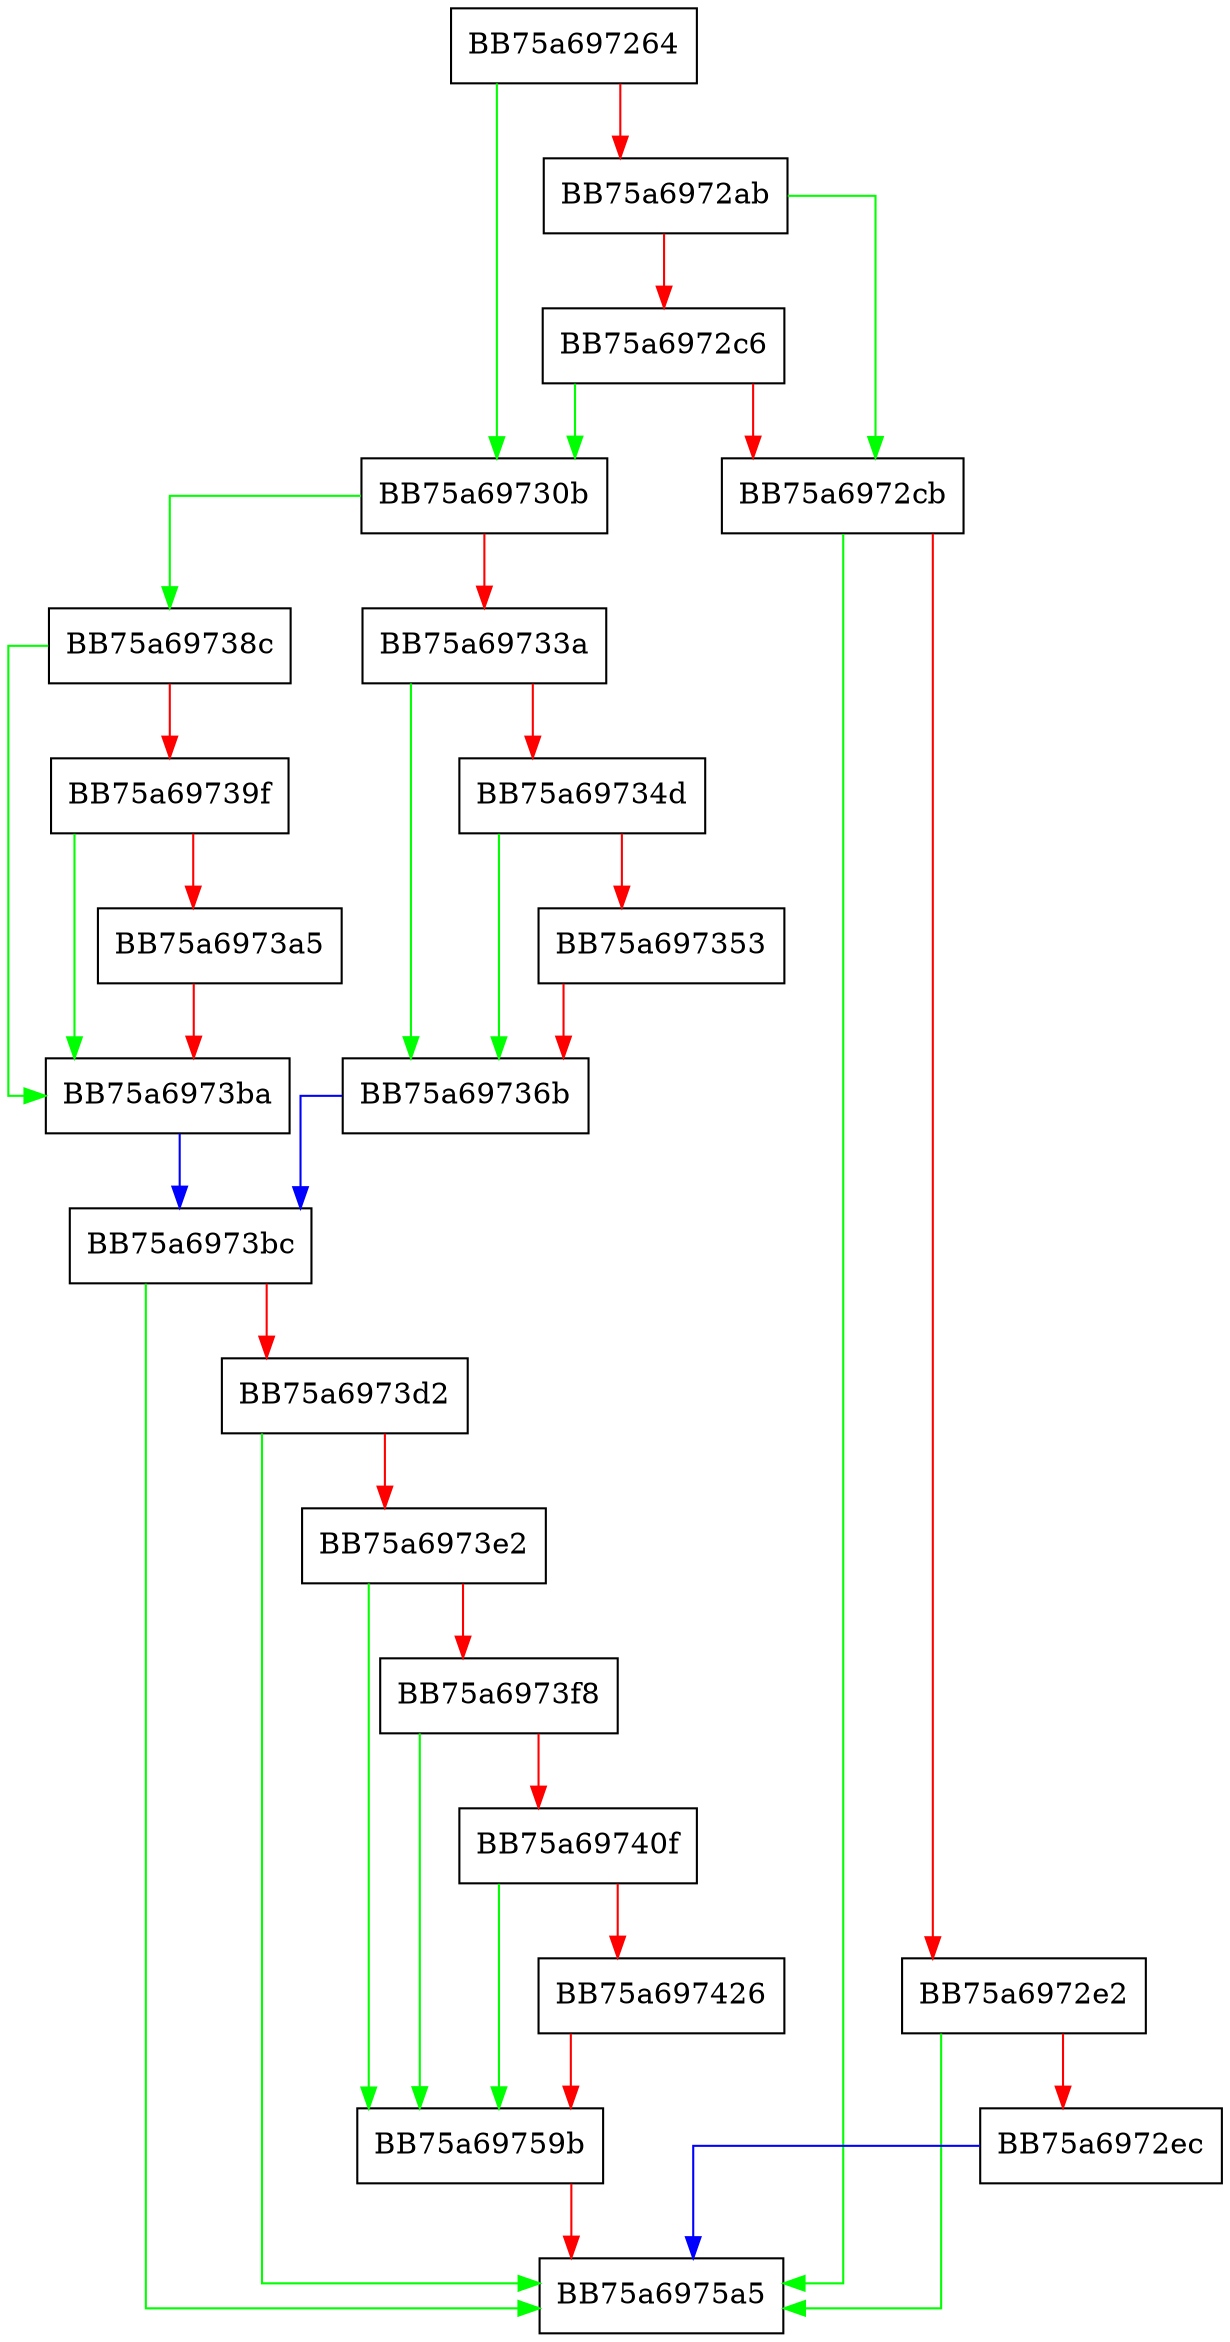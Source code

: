 digraph HandleTrustedInstallerMoacAdd {
  node [shape="box"];
  graph [splines=ortho];
  BB75a697264 -> BB75a69730b [color="green"];
  BB75a697264 -> BB75a6972ab [color="red"];
  BB75a6972ab -> BB75a6972cb [color="green"];
  BB75a6972ab -> BB75a6972c6 [color="red"];
  BB75a6972c6 -> BB75a69730b [color="green"];
  BB75a6972c6 -> BB75a6972cb [color="red"];
  BB75a6972cb -> BB75a6975a5 [color="green"];
  BB75a6972cb -> BB75a6972e2 [color="red"];
  BB75a6972e2 -> BB75a6975a5 [color="green"];
  BB75a6972e2 -> BB75a6972ec [color="red"];
  BB75a6972ec -> BB75a6975a5 [color="blue"];
  BB75a69730b -> BB75a69738c [color="green"];
  BB75a69730b -> BB75a69733a [color="red"];
  BB75a69733a -> BB75a69736b [color="green"];
  BB75a69733a -> BB75a69734d [color="red"];
  BB75a69734d -> BB75a69736b [color="green"];
  BB75a69734d -> BB75a697353 [color="red"];
  BB75a697353 -> BB75a69736b [color="red"];
  BB75a69736b -> BB75a6973bc [color="blue"];
  BB75a69738c -> BB75a6973ba [color="green"];
  BB75a69738c -> BB75a69739f [color="red"];
  BB75a69739f -> BB75a6973ba [color="green"];
  BB75a69739f -> BB75a6973a5 [color="red"];
  BB75a6973a5 -> BB75a6973ba [color="red"];
  BB75a6973ba -> BB75a6973bc [color="blue"];
  BB75a6973bc -> BB75a6975a5 [color="green"];
  BB75a6973bc -> BB75a6973d2 [color="red"];
  BB75a6973d2 -> BB75a6975a5 [color="green"];
  BB75a6973d2 -> BB75a6973e2 [color="red"];
  BB75a6973e2 -> BB75a69759b [color="green"];
  BB75a6973e2 -> BB75a6973f8 [color="red"];
  BB75a6973f8 -> BB75a69759b [color="green"];
  BB75a6973f8 -> BB75a69740f [color="red"];
  BB75a69740f -> BB75a69759b [color="green"];
  BB75a69740f -> BB75a697426 [color="red"];
  BB75a697426 -> BB75a69759b [color="red"];
  BB75a69759b -> BB75a6975a5 [color="red"];
}